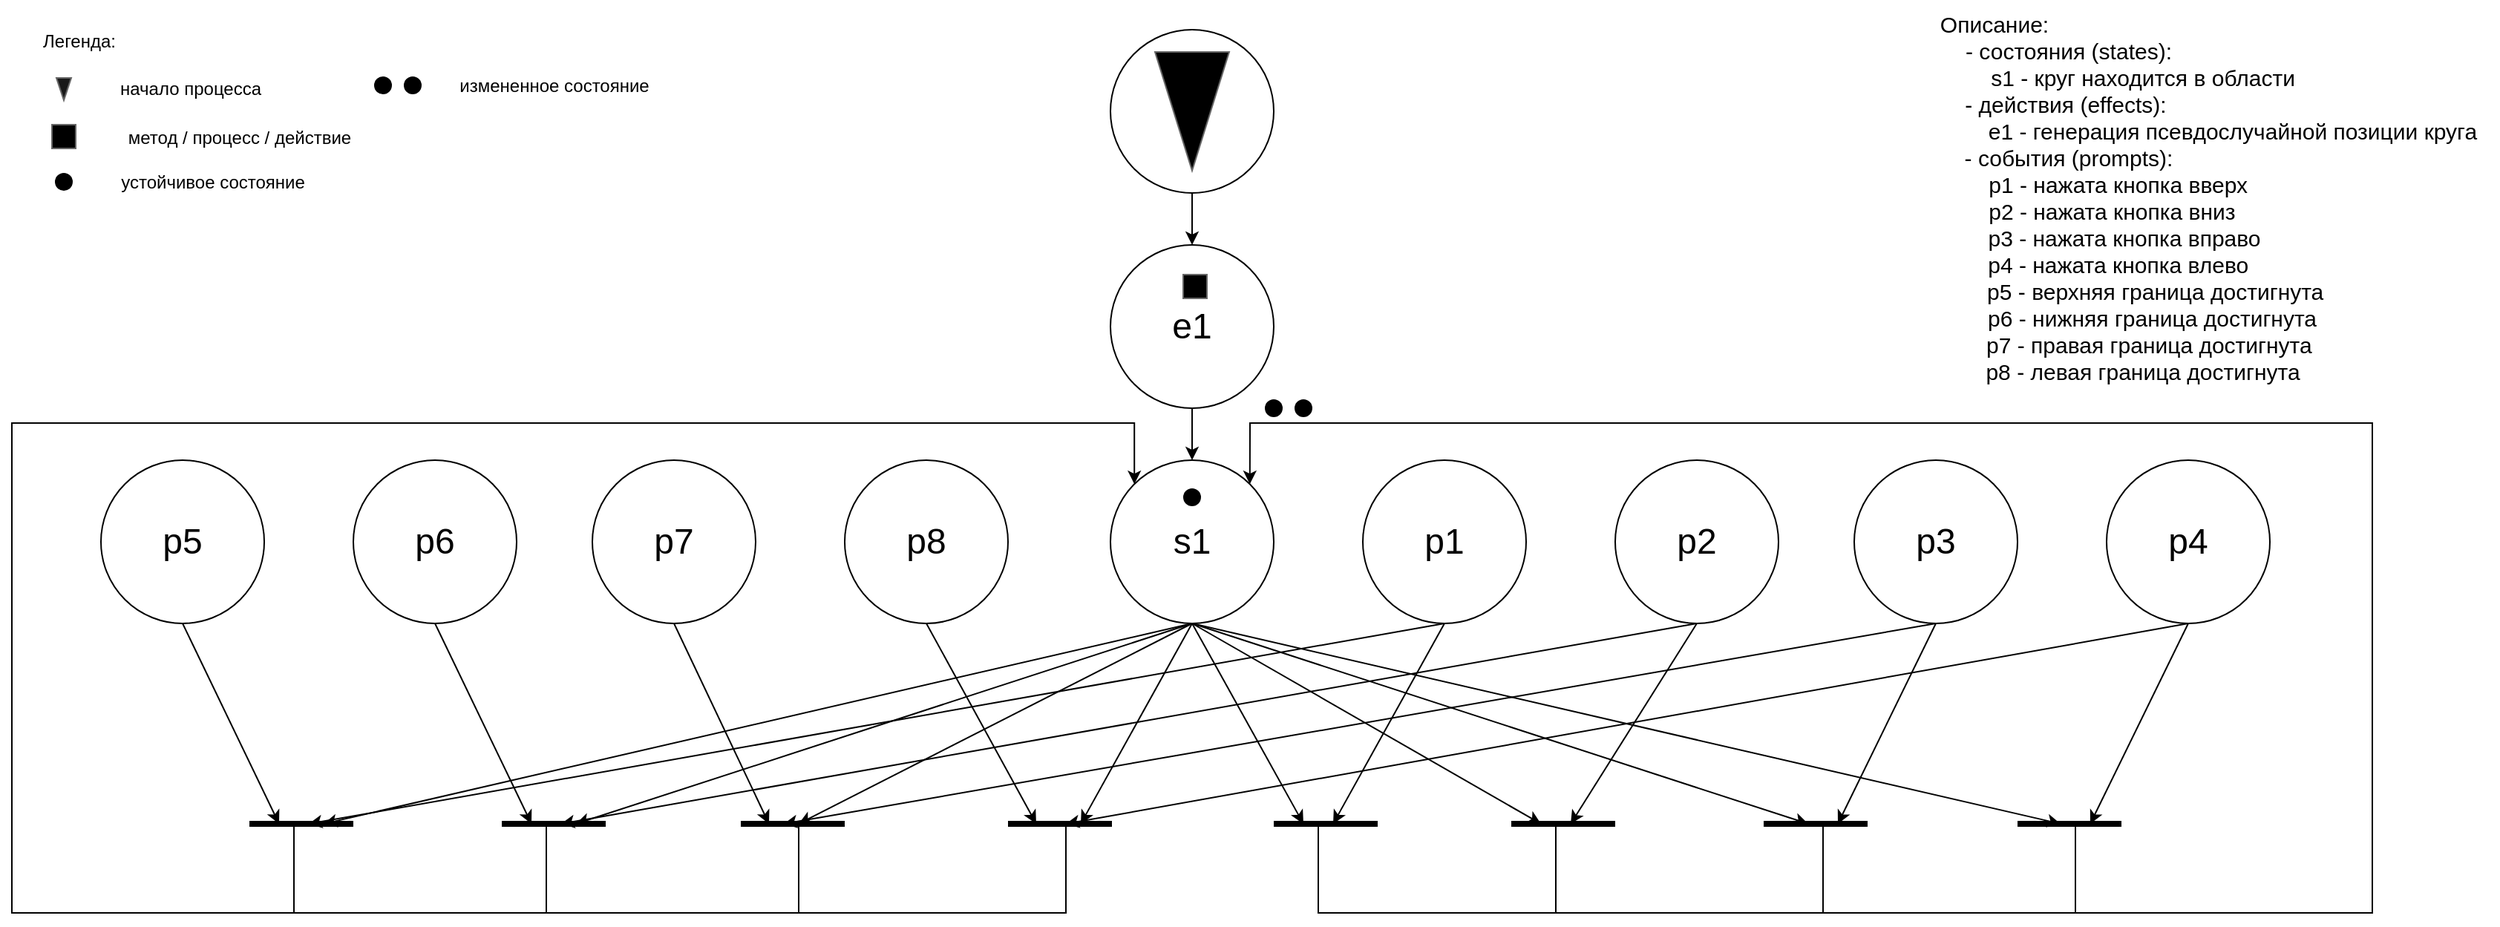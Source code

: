 <mxfile version="24.7.17">
  <diagram name="Page-1" id="yx9NatM-q8bEOVtMpky8">
    <mxGraphModel dx="887" dy="2706" grid="1" gridSize="10" guides="1" tooltips="1" connect="1" arrows="1" fold="1" page="1" pageScale="1" pageWidth="827" pageHeight="1169" background="none" math="0" shadow="0">
      <root>
        <mxCell id="0" />
        <mxCell id="1" parent="0" />
        <mxCell id="3wbWXxaWbpRCuTf0ScIF-45" style="edgeStyle=orthogonalEdgeStyle;rounded=0;orthogonalLoop=1;jettySize=auto;html=1;exitX=0.5;exitY=1;exitDx=0;exitDy=0;entryX=0.5;entryY=0;entryDx=0;entryDy=0;" edge="1" parent="1" source="3wbWXxaWbpRCuTf0ScIF-2" target="3wbWXxaWbpRCuTf0ScIF-6">
          <mxGeometry relative="1" as="geometry" />
        </mxCell>
        <mxCell id="3wbWXxaWbpRCuTf0ScIF-2" value="" style="ellipse;whiteSpace=wrap;html=1;aspect=fixed;labelBackgroundColor=default;" vertex="1" parent="1">
          <mxGeometry x="1980" y="-105" width="110" height="110" as="geometry" />
        </mxCell>
        <mxCell id="3wbWXxaWbpRCuTf0ScIF-1" value="" style="triangle;whiteSpace=wrap;html=1;direction=south;fillColor=#000000;fontColor=#333333;strokeColor=#666666;" vertex="1" parent="1">
          <mxGeometry x="2010" y="-90" width="50" height="80" as="geometry" />
        </mxCell>
        <mxCell id="3wbWXxaWbpRCuTf0ScIF-3" value="&lt;span style=&quot;font-size: 24px;&quot;&gt;s1&lt;/span&gt;" style="ellipse;whiteSpace=wrap;html=1;aspect=fixed;labelBackgroundColor=default;" vertex="1" parent="1">
          <mxGeometry x="1980" y="185" width="110" height="110" as="geometry" />
        </mxCell>
        <mxCell id="3wbWXxaWbpRCuTf0ScIF-4" value="" style="shape=waypoint;sketch=0;fillStyle=solid;size=6;pointerEvents=1;points=[];fillColor=none;resizable=0;rotatable=0;perimeter=centerPerimeter;snapToPoint=1;strokeWidth=4;" vertex="1" parent="1">
          <mxGeometry x="2025" y="200" width="20" height="20" as="geometry" />
        </mxCell>
        <mxCell id="3wbWXxaWbpRCuTf0ScIF-5" value="&lt;font style=&quot;font-size: 15px;&quot;&gt;Описание:&lt;/font&gt;&lt;div style=&quot;font-size: 15px;&quot;&gt;&lt;span style=&quot;background-color: initial;&quot;&gt;&lt;font style=&quot;font-size: 15px;&quot;&gt;&lt;span style=&quot;white-space: pre;&quot;&gt;&#x9;&lt;/span&gt;&lt;span style=&quot;white-space: pre;&quot;&gt;&#x9;&lt;/span&gt;&lt;span style=&quot;white-space: pre;&quot;&gt;&#x9;&lt;/span&gt;- состояния (states):&lt;br&gt;&lt;span style=&quot;white-space: pre;&quot;&gt;&#x9;&lt;/span&gt;&lt;span style=&quot;white-space: pre;&quot;&gt;&#x9;&lt;/span&gt;&lt;span style=&quot;white-space: pre;&quot;&gt;&#x9;&lt;/span&gt;&lt;span style=&quot;white-space: pre;&quot;&gt;&#x9;&lt;/span&gt;&lt;span style=&quot;white-space: pre;&quot;&gt;&#x9;&lt;/span&gt;&lt;span style=&quot;white-space: pre;&quot;&gt;&#x9;&lt;/span&gt;s1 - круг находится в области&lt;/font&gt;&lt;/span&gt;&lt;/div&gt;&lt;div style=&quot;font-size: 15px;&quot;&gt;&lt;span style=&quot;white-space: pre;&quot;&gt;&#x9;&lt;/span&gt;&lt;span style=&quot;white-space: pre;&quot;&gt;&#x9;&lt;/span&gt;&amp;nbsp; &amp;nbsp; &amp;nbsp; &amp;nbsp;- действия (effects):&lt;/div&gt;&lt;div style=&quot;font-size: 15px;&quot;&gt;&lt;span style=&quot;white-space: pre;&quot;&gt;&#x9;&lt;/span&gt;&lt;span style=&quot;white-space: pre;&quot;&gt;&#x9;&lt;/span&gt;&lt;span style=&quot;white-space: pre;&quot;&gt;&#x9;&lt;/span&gt;&lt;span style=&quot;white-space: pre;&quot;&gt;&#x9;&lt;/span&gt;&lt;span style=&quot;white-space: pre;&quot;&gt;&#x9;&lt;/span&gt;&lt;span style=&quot;white-space: pre;&quot;&gt;&#x9;&lt;/span&gt;&lt;span style=&quot;white-space: pre;&quot;&gt;&#x9;&lt;/span&gt;&lt;span style=&quot;white-space: pre;&quot;&gt;&#x9;&lt;/span&gt;&lt;span style=&quot;white-space: pre;&quot;&gt;&#x9;&lt;/span&gt;&amp;nbsp; &amp;nbsp; &amp;nbsp;e1 - генерация псевдослучайной позиции круга&lt;/div&gt;&lt;div style=&quot;font-size: 15px;&quot;&gt;&lt;span style=&quot;background-color: initial;&quot;&gt;&lt;font style=&quot;font-size: 15px;&quot;&gt;&lt;span style=&quot;white-space: pre;&quot;&gt;&#x9;&lt;/span&gt;&lt;span style=&quot;white-space: pre;&quot;&gt;&#x9;&lt;/span&gt;&lt;span style=&quot;white-space: pre;&quot;&gt;&#x9;&lt;/span&gt;- события (prompts):&lt;/font&gt;&lt;/span&gt;&lt;/div&gt;&lt;div style=&quot;font-size: 15px;&quot;&gt;&lt;span style=&quot;background-color: initial;&quot;&gt;&lt;font style=&quot;font-size: 15px;&quot;&gt;&lt;span style=&quot;white-space: pre;&quot;&gt;&#x9;&lt;/span&gt;&lt;span style=&quot;white-space: pre;&quot;&gt;&#x9;&lt;/span&gt;&lt;span style=&quot;white-space: pre;&quot;&gt;&#x9;&lt;/span&gt;&lt;span style=&quot;white-space: pre;&quot;&gt;&#x9;&lt;/span&gt;&lt;span style=&quot;white-space: pre;&quot;&gt;&#x9;&lt;/span&gt;р1 - нажата кнопка вверх&lt;br&gt;&lt;span style=&quot;white-space: pre;&quot;&gt;&#x9;&lt;/span&gt;&lt;span style=&quot;white-space: pre;&quot;&gt;&#x9;&lt;/span&gt;&lt;span style=&quot;white-space: pre;&quot;&gt;&#x9;&lt;/span&gt;&lt;span style=&quot;white-space: pre;&quot;&gt;&#x9;&lt;/span&gt;&amp;nbsp; &amp;nbsp; &amp;nbsp; р2 - нажата кнопка вниз&lt;br&gt;&lt;span style=&quot;white-space: pre;&quot;&gt;&#x9;&lt;/span&gt;&lt;span style=&quot;white-space: pre;&quot;&gt;&#x9;&lt;/span&gt;&lt;span style=&quot;white-space: pre;&quot;&gt;&#x9;&lt;/span&gt;&lt;span style=&quot;white-space: pre;&quot;&gt;&#x9;&lt;/span&gt;&lt;span style=&quot;white-space: pre;&quot;&gt;&#x9;&lt;/span&gt;&amp;nbsp; р3 - нажата кнопка вправо&lt;br&gt;&lt;span style=&quot;white-space: pre;&quot;&gt;&#x9;&lt;/span&gt;&lt;span style=&quot;white-space: pre;&quot;&gt;&#x9;&lt;/span&gt;&lt;span style=&quot;white-space: pre;&quot;&gt;&#x9;&lt;/span&gt;&lt;span style=&quot;white-space: pre;&quot;&gt;&#x9;&lt;/span&gt;&lt;span style=&quot;white-space: pre;&quot;&gt;&#x9;&lt;/span&gt;р4 - нажата кнопка влево&lt;br&gt;&lt;span style=&quot;white-space: pre;&quot;&gt;&#x9;&lt;/span&gt;&lt;span style=&quot;white-space: pre;&quot;&gt;&#x9;&lt;/span&gt;&lt;span style=&quot;white-space: pre;&quot;&gt;&#x9;&lt;/span&gt;&lt;span style=&quot;white-space: pre;&quot;&gt;&#x9;&lt;/span&gt;&lt;span style=&quot;white-space: pre;&quot;&gt;&#x9;&lt;/span&gt;&amp;nbsp; &lt;span style=&quot;white-space: pre;&quot;&gt;&#x9;&lt;/span&gt;&amp;nbsp; &amp;nbsp; р5 - верхняя граница достигнута&lt;br&gt;&lt;span style=&quot;white-space: pre;&quot;&gt;&#x9;&lt;/span&gt;&lt;span style=&quot;white-space: pre;&quot;&gt;&#x9;&lt;/span&gt;&lt;span style=&quot;white-space: pre;&quot;&gt;&#x9;&lt;/span&gt;&lt;span style=&quot;white-space: pre;&quot;&gt;&#x9;&lt;/span&gt;&amp;nbsp; &amp;nbsp;&lt;span style=&quot;white-space: pre;&quot;&gt;&#x9;&lt;/span&gt;&amp;nbsp; &amp;nbsp;&amp;nbsp;&lt;span style=&quot;white-space: pre;&quot;&gt;&#x9;&lt;/span&gt;&amp;nbsp; &amp;nbsp;р6 - нижняя граница достигнута&lt;br&gt;&lt;span style=&quot;white-space: pre;&quot;&gt;&lt;span style=&quot;white-space: pre;&quot;&gt;&#x9;&lt;/span&gt;&lt;span style=&quot;white-space: pre;&quot;&gt;&#x9;&lt;/span&gt;&lt;span style=&quot;white-space: pre;&quot;&gt;&#x9;&lt;/span&gt;&lt;span style=&quot;white-space: pre;&quot;&gt;&#x9;&lt;/span&gt;&lt;span style=&quot;white-space: pre;&quot;&gt;&#x9;&lt;/span&gt;&lt;span style=&quot;white-space: pre;&quot;&gt;&#x9;&lt;/span&gt;  &lt;/span&gt;р7 - правая граница достигнута&lt;/font&gt;&lt;/span&gt;&lt;/div&gt;&lt;div style=&quot;font-size: 15px;&quot;&gt;&lt;span style=&quot;background-color: initial;&quot;&gt;&lt;font style=&quot;font-size: 15px;&quot;&gt;&lt;span style=&quot;white-space: pre;&quot;&gt;&#x9;&lt;/span&gt;&lt;span style=&quot;white-space: pre;&quot;&gt;&#x9;&lt;/span&gt;&lt;span style=&quot;white-space: pre;&quot;&gt;&#x9;&lt;/span&gt;&lt;span style=&quot;white-space: pre;&quot;&gt;&#x9;&lt;/span&gt;&lt;span style=&quot;white-space: pre;&quot;&gt;&#x9;&lt;/span&gt;&lt;span style=&quot;white-space: pre;&quot;&gt;&#x9;&lt;/span&gt;p8 - левая граница достигнута&lt;br&gt;&lt;br&gt;&lt;br&gt;&lt;/font&gt;&lt;/span&gt;&lt;div&gt;&lt;br&gt;&lt;/div&gt;&lt;/div&gt;" style="text;html=1;align=center;verticalAlign=middle;resizable=0;points=[];autosize=1;strokeColor=none;fillColor=none;" vertex="1" parent="1">
          <mxGeometry x="2235" y="-125" width="680" height="320" as="geometry" />
        </mxCell>
        <mxCell id="3wbWXxaWbpRCuTf0ScIF-46" style="edgeStyle=orthogonalEdgeStyle;rounded=0;orthogonalLoop=1;jettySize=auto;html=1;exitX=0.5;exitY=1;exitDx=0;exitDy=0;entryX=0.5;entryY=0;entryDx=0;entryDy=0;" edge="1" parent="1" source="3wbWXxaWbpRCuTf0ScIF-6" target="3wbWXxaWbpRCuTf0ScIF-3">
          <mxGeometry relative="1" as="geometry" />
        </mxCell>
        <mxCell id="3wbWXxaWbpRCuTf0ScIF-48" style="edgeStyle=orthogonalEdgeStyle;rounded=0;orthogonalLoop=1;jettySize=auto;html=1;exitX=0;exitY=0;exitDx=0;exitDy=0;startArrow=classic;startFill=1;endArrow=none;endFill=0;" edge="1" parent="1" source="3wbWXxaWbpRCuTf0ScIF-3">
          <mxGeometry relative="1" as="geometry">
            <mxPoint x="1430" y="430" as="targetPoint" />
            <Array as="points">
              <mxPoint x="1996" y="160" />
              <mxPoint x="1240" y="160" />
              <mxPoint x="1240" y="490" />
              <mxPoint x="1430" y="490" />
            </Array>
          </mxGeometry>
        </mxCell>
        <mxCell id="3wbWXxaWbpRCuTf0ScIF-6" value="&lt;span style=&quot;font-size: 24px;&quot;&gt;e1&lt;/span&gt;" style="ellipse;whiteSpace=wrap;html=1;aspect=fixed;labelBackgroundColor=default;" vertex="1" parent="1">
          <mxGeometry x="1980" y="40" width="110" height="110" as="geometry" />
        </mxCell>
        <mxCell id="3wbWXxaWbpRCuTf0ScIF-7" value="" style="whiteSpace=wrap;html=1;aspect=fixed;fillColor=#000000;fontColor=#333333;strokeColor=#666666;" vertex="1" parent="1">
          <mxGeometry x="2029" y="60" width="16" height="16" as="geometry" />
        </mxCell>
        <mxCell id="3wbWXxaWbpRCuTf0ScIF-8" value="&lt;span style=&quot;font-size: 24px;&quot;&gt;p1&lt;/span&gt;" style="ellipse;whiteSpace=wrap;html=1;aspect=fixed;labelBackgroundColor=default;" vertex="1" parent="1">
          <mxGeometry x="2150" y="185" width="110" height="110" as="geometry" />
        </mxCell>
        <mxCell id="3wbWXxaWbpRCuTf0ScIF-9" value="&lt;span style=&quot;font-size: 24px;&quot;&gt;p2&lt;/span&gt;" style="ellipse;whiteSpace=wrap;html=1;aspect=fixed;labelBackgroundColor=default;" vertex="1" parent="1">
          <mxGeometry x="2320" y="185" width="110" height="110" as="geometry" />
        </mxCell>
        <mxCell id="3wbWXxaWbpRCuTf0ScIF-10" value="&lt;span style=&quot;font-size: 24px;&quot;&gt;p3&lt;/span&gt;" style="ellipse;whiteSpace=wrap;html=1;aspect=fixed;labelBackgroundColor=default;" vertex="1" parent="1">
          <mxGeometry x="2481" y="185" width="110" height="110" as="geometry" />
        </mxCell>
        <mxCell id="3wbWXxaWbpRCuTf0ScIF-11" value="&lt;span style=&quot;font-size: 24px;&quot;&gt;p4&lt;/span&gt;" style="ellipse;whiteSpace=wrap;html=1;aspect=fixed;labelBackgroundColor=default;" vertex="1" parent="1">
          <mxGeometry x="2651" y="185" width="110" height="110" as="geometry" />
        </mxCell>
        <mxCell id="3wbWXxaWbpRCuTf0ScIF-12" value="&lt;span style=&quot;font-size: 24px;&quot;&gt;p5&lt;/span&gt;" style="ellipse;whiteSpace=wrap;html=1;aspect=fixed;labelBackgroundColor=default;" vertex="1" parent="1">
          <mxGeometry x="1300" y="185" width="110" height="110" as="geometry" />
        </mxCell>
        <mxCell id="3wbWXxaWbpRCuTf0ScIF-13" value="&lt;span style=&quot;font-size: 24px;&quot;&gt;p6&lt;/span&gt;" style="ellipse;whiteSpace=wrap;html=1;aspect=fixed;labelBackgroundColor=default;" vertex="1" parent="1">
          <mxGeometry x="1470" y="185" width="110" height="110" as="geometry" />
        </mxCell>
        <mxCell id="3wbWXxaWbpRCuTf0ScIF-14" value="&lt;span style=&quot;font-size: 24px;&quot;&gt;p7&lt;/span&gt;" style="ellipse;whiteSpace=wrap;html=1;aspect=fixed;labelBackgroundColor=default;" vertex="1" parent="1">
          <mxGeometry x="1631" y="185" width="110" height="110" as="geometry" />
        </mxCell>
        <mxCell id="3wbWXxaWbpRCuTf0ScIF-15" value="&lt;span style=&quot;font-size: 24px;&quot;&gt;p8&lt;/span&gt;" style="ellipse;whiteSpace=wrap;html=1;aspect=fixed;labelBackgroundColor=default;" vertex="1" parent="1">
          <mxGeometry x="1801" y="185" width="110" height="110" as="geometry" />
        </mxCell>
        <mxCell id="3wbWXxaWbpRCuTf0ScIF-16" value="" style="endArrow=none;html=1;rounded=0;fontSize=29;fontStyle=0;spacing=4;strokeWidth=4;" edge="1" parent="1">
          <mxGeometry width="50" height="50" relative="1" as="geometry">
            <mxPoint x="1400" y="430" as="sourcePoint" />
            <mxPoint x="1470" y="430" as="targetPoint" />
          </mxGeometry>
        </mxCell>
        <mxCell id="3wbWXxaWbpRCuTf0ScIF-17" value="" style="endArrow=none;html=1;rounded=0;fontSize=29;fontStyle=0;spacing=4;strokeWidth=4;" edge="1" parent="1">
          <mxGeometry width="50" height="50" relative="1" as="geometry">
            <mxPoint x="1570" y="430" as="sourcePoint" />
            <mxPoint x="1640" y="430" as="targetPoint" />
          </mxGeometry>
        </mxCell>
        <mxCell id="3wbWXxaWbpRCuTf0ScIF-18" value="" style="endArrow=none;html=1;rounded=0;fontSize=29;fontStyle=0;spacing=4;strokeWidth=4;" edge="1" parent="1">
          <mxGeometry width="50" height="50" relative="1" as="geometry">
            <mxPoint x="1731" y="430" as="sourcePoint" />
            <mxPoint x="1801" y="430" as="targetPoint" />
          </mxGeometry>
        </mxCell>
        <mxCell id="3wbWXxaWbpRCuTf0ScIF-19" value="" style="endArrow=none;html=1;rounded=0;fontSize=29;fontStyle=0;spacing=4;strokeWidth=4;" edge="1" parent="1">
          <mxGeometry width="50" height="50" relative="1" as="geometry">
            <mxPoint x="1911" y="430" as="sourcePoint" />
            <mxPoint x="1981" y="430" as="targetPoint" />
          </mxGeometry>
        </mxCell>
        <mxCell id="3wbWXxaWbpRCuTf0ScIF-20" value="" style="endArrow=none;html=1;rounded=0;fontSize=29;fontStyle=0;spacing=4;strokeWidth=4;" edge="1" parent="1">
          <mxGeometry width="50" height="50" relative="1" as="geometry">
            <mxPoint x="2090" y="430" as="sourcePoint" />
            <mxPoint x="2160" y="430" as="targetPoint" />
          </mxGeometry>
        </mxCell>
        <mxCell id="3wbWXxaWbpRCuTf0ScIF-21" value="" style="endArrow=none;html=1;rounded=0;fontSize=29;fontStyle=0;spacing=4;strokeWidth=4;" edge="1" parent="1">
          <mxGeometry width="50" height="50" relative="1" as="geometry">
            <mxPoint x="2250" y="430" as="sourcePoint" />
            <mxPoint x="2320" y="430" as="targetPoint" />
          </mxGeometry>
        </mxCell>
        <mxCell id="3wbWXxaWbpRCuTf0ScIF-22" value="" style="endArrow=none;html=1;rounded=0;fontSize=29;fontStyle=0;spacing=4;strokeWidth=4;" edge="1" parent="1">
          <mxGeometry width="50" height="50" relative="1" as="geometry">
            <mxPoint x="2420" y="430" as="sourcePoint" />
            <mxPoint x="2490" y="430" as="targetPoint" />
          </mxGeometry>
        </mxCell>
        <mxCell id="3wbWXxaWbpRCuTf0ScIF-23" value="" style="endArrow=none;html=1;rounded=0;fontSize=29;fontStyle=0;spacing=4;strokeWidth=4;" edge="1" parent="1">
          <mxGeometry width="50" height="50" relative="1" as="geometry">
            <mxPoint x="2591" y="430" as="sourcePoint" />
            <mxPoint x="2661" y="430" as="targetPoint" />
          </mxGeometry>
        </mxCell>
        <mxCell id="3wbWXxaWbpRCuTf0ScIF-24" value="" style="endArrow=classic;html=1;rounded=0;exitX=0.5;exitY=1;exitDx=0;exitDy=0;" edge="1" parent="1" source="3wbWXxaWbpRCuTf0ScIF-3">
          <mxGeometry width="50" height="50" relative="1" as="geometry">
            <mxPoint x="2340" y="220" as="sourcePoint" />
            <mxPoint x="2620" y="430" as="targetPoint" />
          </mxGeometry>
        </mxCell>
        <mxCell id="3wbWXxaWbpRCuTf0ScIF-25" value="" style="endArrow=classic;html=1;rounded=0;exitX=0.5;exitY=1;exitDx=0;exitDy=0;" edge="1" parent="1" source="3wbWXxaWbpRCuTf0ScIF-3">
          <mxGeometry width="50" height="50" relative="1" as="geometry">
            <mxPoint x="2340" y="220" as="sourcePoint" />
            <mxPoint x="2450" y="430" as="targetPoint" />
          </mxGeometry>
        </mxCell>
        <mxCell id="3wbWXxaWbpRCuTf0ScIF-26" value="" style="endArrow=classic;html=1;rounded=0;exitX=0.5;exitY=1;exitDx=0;exitDy=0;" edge="1" parent="1" source="3wbWXxaWbpRCuTf0ScIF-3">
          <mxGeometry width="50" height="50" relative="1" as="geometry">
            <mxPoint x="2340" y="220" as="sourcePoint" />
            <mxPoint x="2270" y="430" as="targetPoint" />
          </mxGeometry>
        </mxCell>
        <mxCell id="3wbWXxaWbpRCuTf0ScIF-27" value="" style="endArrow=classic;html=1;rounded=0;exitX=0.5;exitY=1;exitDx=0;exitDy=0;" edge="1" parent="1" source="3wbWXxaWbpRCuTf0ScIF-3">
          <mxGeometry width="50" height="50" relative="1" as="geometry">
            <mxPoint x="2340" y="220" as="sourcePoint" />
            <mxPoint x="2110" y="430" as="targetPoint" />
          </mxGeometry>
        </mxCell>
        <mxCell id="3wbWXxaWbpRCuTf0ScIF-28" value="" style="endArrow=classic;html=1;rounded=0;exitX=0.5;exitY=1;exitDx=0;exitDy=0;" edge="1" parent="1" source="3wbWXxaWbpRCuTf0ScIF-8">
          <mxGeometry width="50" height="50" relative="1" as="geometry">
            <mxPoint x="2230" y="380" as="sourcePoint" />
            <mxPoint x="2130" y="430" as="targetPoint" />
          </mxGeometry>
        </mxCell>
        <mxCell id="3wbWXxaWbpRCuTf0ScIF-29" value="" style="endArrow=classic;html=1;rounded=0;exitX=0.5;exitY=1;exitDx=0;exitDy=0;" edge="1" parent="1" source="3wbWXxaWbpRCuTf0ScIF-9">
          <mxGeometry width="50" height="50" relative="1" as="geometry">
            <mxPoint x="2230" y="380" as="sourcePoint" />
            <mxPoint x="2290" y="430" as="targetPoint" />
          </mxGeometry>
        </mxCell>
        <mxCell id="3wbWXxaWbpRCuTf0ScIF-30" value="" style="endArrow=classic;html=1;rounded=0;exitX=0.5;exitY=1;exitDx=0;exitDy=0;" edge="1" parent="1" source="3wbWXxaWbpRCuTf0ScIF-10">
          <mxGeometry width="50" height="50" relative="1" as="geometry">
            <mxPoint x="2230" y="380" as="sourcePoint" />
            <mxPoint x="2470" y="430" as="targetPoint" />
          </mxGeometry>
        </mxCell>
        <mxCell id="3wbWXxaWbpRCuTf0ScIF-31" value="" style="endArrow=classic;html=1;rounded=0;exitX=0.5;exitY=1;exitDx=0;exitDy=0;" edge="1" parent="1" source="3wbWXxaWbpRCuTf0ScIF-11">
          <mxGeometry width="50" height="50" relative="1" as="geometry">
            <mxPoint x="2230" y="380" as="sourcePoint" />
            <mxPoint x="2640" y="430" as="targetPoint" />
          </mxGeometry>
        </mxCell>
        <mxCell id="3wbWXxaWbpRCuTf0ScIF-32" value="" style="endArrow=classic;html=1;rounded=0;exitX=0.5;exitY=1;exitDx=0;exitDy=0;" edge="1" parent="1" source="3wbWXxaWbpRCuTf0ScIF-3">
          <mxGeometry width="50" height="50" relative="1" as="geometry">
            <mxPoint x="2010" y="380" as="sourcePoint" />
            <mxPoint x="1960" y="430" as="targetPoint" />
          </mxGeometry>
        </mxCell>
        <mxCell id="3wbWXxaWbpRCuTf0ScIF-33" value="" style="endArrow=classic;html=1;rounded=0;exitX=0.5;exitY=1;exitDx=0;exitDy=0;" edge="1" parent="1" source="3wbWXxaWbpRCuTf0ScIF-3">
          <mxGeometry width="50" height="50" relative="1" as="geometry">
            <mxPoint x="2010" y="380" as="sourcePoint" />
            <mxPoint x="1450" y="430" as="targetPoint" />
          </mxGeometry>
        </mxCell>
        <mxCell id="3wbWXxaWbpRCuTf0ScIF-34" value="" style="endArrow=classic;html=1;rounded=0;exitX=0.5;exitY=1;exitDx=0;exitDy=0;" edge="1" parent="1" source="3wbWXxaWbpRCuTf0ScIF-3">
          <mxGeometry width="50" height="50" relative="1" as="geometry">
            <mxPoint x="2010" y="380" as="sourcePoint" />
            <mxPoint x="1620" y="430" as="targetPoint" />
          </mxGeometry>
        </mxCell>
        <mxCell id="3wbWXxaWbpRCuTf0ScIF-35" value="" style="endArrow=classic;html=1;rounded=0;exitX=0.5;exitY=1;exitDx=0;exitDy=0;" edge="1" parent="1" source="3wbWXxaWbpRCuTf0ScIF-3">
          <mxGeometry width="50" height="50" relative="1" as="geometry">
            <mxPoint x="2010" y="380" as="sourcePoint" />
            <mxPoint x="1770" y="430" as="targetPoint" />
          </mxGeometry>
        </mxCell>
        <mxCell id="3wbWXxaWbpRCuTf0ScIF-36" value="" style="endArrow=classic;html=1;rounded=0;exitX=0.5;exitY=1;exitDx=0;exitDy=0;" edge="1" parent="1" source="3wbWXxaWbpRCuTf0ScIF-12">
          <mxGeometry width="50" height="50" relative="1" as="geometry">
            <mxPoint x="1770" y="380" as="sourcePoint" />
            <mxPoint x="1420" y="430" as="targetPoint" />
          </mxGeometry>
        </mxCell>
        <mxCell id="3wbWXxaWbpRCuTf0ScIF-37" value="" style="endArrow=classic;html=1;rounded=0;exitX=0.5;exitY=1;exitDx=0;exitDy=0;" edge="1" parent="1" source="3wbWXxaWbpRCuTf0ScIF-8">
          <mxGeometry width="50" height="50" relative="1" as="geometry">
            <mxPoint x="1840" y="380" as="sourcePoint" />
            <mxPoint x="1440" y="430" as="targetPoint" />
          </mxGeometry>
        </mxCell>
        <mxCell id="3wbWXxaWbpRCuTf0ScIF-38" value="" style="endArrow=classic;html=1;rounded=0;exitX=0.5;exitY=1;exitDx=0;exitDy=0;" edge="1" parent="1" source="3wbWXxaWbpRCuTf0ScIF-13">
          <mxGeometry width="50" height="50" relative="1" as="geometry">
            <mxPoint x="1890" y="380" as="sourcePoint" />
            <mxPoint x="1590" y="430" as="targetPoint" />
          </mxGeometry>
        </mxCell>
        <mxCell id="3wbWXxaWbpRCuTf0ScIF-39" value="" style="endArrow=classic;html=1;rounded=0;exitX=0.5;exitY=1;exitDx=0;exitDy=0;" edge="1" parent="1" source="3wbWXxaWbpRCuTf0ScIF-9">
          <mxGeometry width="50" height="50" relative="1" as="geometry">
            <mxPoint x="1890" y="380" as="sourcePoint" />
            <mxPoint x="1610" y="430" as="targetPoint" />
          </mxGeometry>
        </mxCell>
        <mxCell id="3wbWXxaWbpRCuTf0ScIF-40" value="" style="endArrow=classic;html=1;rounded=0;exitX=0.5;exitY=1;exitDx=0;exitDy=0;" edge="1" parent="1" source="3wbWXxaWbpRCuTf0ScIF-14">
          <mxGeometry width="50" height="50" relative="1" as="geometry">
            <mxPoint x="1890" y="380" as="sourcePoint" />
            <mxPoint x="1750" y="430" as="targetPoint" />
          </mxGeometry>
        </mxCell>
        <mxCell id="3wbWXxaWbpRCuTf0ScIF-41" value="" style="endArrow=classic;html=1;rounded=0;exitX=0.5;exitY=1;exitDx=0;exitDy=0;" edge="1" parent="1" source="3wbWXxaWbpRCuTf0ScIF-10">
          <mxGeometry width="50" height="50" relative="1" as="geometry">
            <mxPoint x="2130" y="380" as="sourcePoint" />
            <mxPoint x="1760" y="430" as="targetPoint" />
          </mxGeometry>
        </mxCell>
        <mxCell id="3wbWXxaWbpRCuTf0ScIF-42" value="" style="endArrow=classic;html=1;rounded=0;exitX=0.5;exitY=1;exitDx=0;exitDy=0;" edge="1" parent="1" source="3wbWXxaWbpRCuTf0ScIF-15">
          <mxGeometry width="50" height="50" relative="1" as="geometry">
            <mxPoint x="2210" y="380" as="sourcePoint" />
            <mxPoint x="1930" y="430" as="targetPoint" />
          </mxGeometry>
        </mxCell>
        <mxCell id="3wbWXxaWbpRCuTf0ScIF-43" value="" style="endArrow=classic;html=1;rounded=0;exitX=0.5;exitY=1;exitDx=0;exitDy=0;" edge="1" parent="1" source="3wbWXxaWbpRCuTf0ScIF-11">
          <mxGeometry width="50" height="50" relative="1" as="geometry">
            <mxPoint x="2210" y="380" as="sourcePoint" />
            <mxPoint x="1950" y="430" as="targetPoint" />
          </mxGeometry>
        </mxCell>
        <mxCell id="3wbWXxaWbpRCuTf0ScIF-49" value="" style="endArrow=none;html=1;rounded=0;" edge="1" parent="1">
          <mxGeometry width="50" height="50" relative="1" as="geometry">
            <mxPoint x="1600" y="430" as="sourcePoint" />
            <mxPoint x="1430" y="490" as="targetPoint" />
            <Array as="points">
              <mxPoint x="1600" y="490" />
            </Array>
          </mxGeometry>
        </mxCell>
        <mxCell id="3wbWXxaWbpRCuTf0ScIF-50" value="" style="endArrow=none;html=1;rounded=0;" edge="1" parent="1">
          <mxGeometry width="50" height="50" relative="1" as="geometry">
            <mxPoint x="1770" y="430" as="sourcePoint" />
            <mxPoint x="1600" y="490" as="targetPoint" />
            <Array as="points">
              <mxPoint x="1770" y="490" />
            </Array>
          </mxGeometry>
        </mxCell>
        <mxCell id="3wbWXxaWbpRCuTf0ScIF-51" value="" style="endArrow=none;html=1;rounded=0;" edge="1" parent="1">
          <mxGeometry width="50" height="50" relative="1" as="geometry">
            <mxPoint x="1950" y="430" as="sourcePoint" />
            <mxPoint x="1770" y="490" as="targetPoint" />
            <Array as="points">
              <mxPoint x="1950" y="490" />
            </Array>
          </mxGeometry>
        </mxCell>
        <mxCell id="3wbWXxaWbpRCuTf0ScIF-52" value="" style="endArrow=classic;html=1;rounded=0;entryX=1;entryY=0;entryDx=0;entryDy=0;" edge="1" parent="1" target="3wbWXxaWbpRCuTf0ScIF-3">
          <mxGeometry width="50" height="50" relative="1" as="geometry">
            <mxPoint x="2630" y="430" as="sourcePoint" />
            <mxPoint x="2350" y="320" as="targetPoint" />
            <Array as="points">
              <mxPoint x="2630" y="490" />
              <mxPoint x="2830" y="490" />
              <mxPoint x="2830" y="430" />
              <mxPoint x="2830" y="160" />
              <mxPoint x="2630" y="160" />
              <mxPoint x="2074" y="160" />
            </Array>
          </mxGeometry>
        </mxCell>
        <mxCell id="3wbWXxaWbpRCuTf0ScIF-53" value="" style="endArrow=none;html=1;rounded=0;" edge="1" parent="1">
          <mxGeometry width="50" height="50" relative="1" as="geometry">
            <mxPoint x="2460" y="430" as="sourcePoint" />
            <mxPoint x="2630" y="490" as="targetPoint" />
            <Array as="points">
              <mxPoint x="2460" y="490" />
            </Array>
          </mxGeometry>
        </mxCell>
        <mxCell id="3wbWXxaWbpRCuTf0ScIF-54" value="" style="endArrow=none;html=1;rounded=0;" edge="1" parent="1">
          <mxGeometry width="50" height="50" relative="1" as="geometry">
            <mxPoint x="2460" y="490" as="sourcePoint" />
            <mxPoint x="2280" y="430" as="targetPoint" />
            <Array as="points">
              <mxPoint x="2280" y="490" />
            </Array>
          </mxGeometry>
        </mxCell>
        <mxCell id="3wbWXxaWbpRCuTf0ScIF-55" value="" style="endArrow=none;html=1;rounded=0;" edge="1" parent="1">
          <mxGeometry width="50" height="50" relative="1" as="geometry">
            <mxPoint x="2120" y="430" as="sourcePoint" />
            <mxPoint x="2280" y="490" as="targetPoint" />
            <Array as="points">
              <mxPoint x="2120" y="490" />
            </Array>
          </mxGeometry>
        </mxCell>
        <mxCell id="3wbWXxaWbpRCuTf0ScIF-56" value="" style="shape=waypoint;sketch=0;fillStyle=solid;size=6;pointerEvents=1;points=[];fillColor=none;resizable=0;rotatable=0;perimeter=centerPerimeter;snapToPoint=1;strokeWidth=4;" vertex="1" parent="1">
          <mxGeometry x="2080" y="140" width="20" height="20" as="geometry" />
        </mxCell>
        <mxCell id="3wbWXxaWbpRCuTf0ScIF-57" value="" style="shape=waypoint;sketch=0;fillStyle=solid;size=6;pointerEvents=1;points=[];fillColor=none;resizable=0;rotatable=0;perimeter=centerPerimeter;snapToPoint=1;strokeWidth=4;" vertex="1" parent="1">
          <mxGeometry x="2100" y="140" width="20" height="20" as="geometry" />
        </mxCell>
        <mxCell id="3wbWXxaWbpRCuTf0ScIF-58" value="Легенда:" style="text;html=1;align=center;verticalAlign=middle;resizable=0;points=[];autosize=1;strokeColor=none;fillColor=none;" vertex="1" parent="1">
          <mxGeometry x="1250" y="-112.5" width="70" height="30" as="geometry" />
        </mxCell>
        <mxCell id="3wbWXxaWbpRCuTf0ScIF-59" value="" style="triangle;whiteSpace=wrap;html=1;direction=south;fillColor=#191919;fontColor=#333333;strokeColor=#666666;" vertex="1" parent="1">
          <mxGeometry x="1270" y="-72.5" width="10" height="15" as="geometry" />
        </mxCell>
        <mxCell id="3wbWXxaWbpRCuTf0ScIF-60" value="начало процесса" style="text;html=1;align=center;verticalAlign=middle;resizable=0;points=[];autosize=1;strokeColor=none;fillColor=none;" vertex="1" parent="1">
          <mxGeometry x="1300" y="-80" width="120" height="30" as="geometry" />
        </mxCell>
        <mxCell id="3wbWXxaWbpRCuTf0ScIF-63" value="" style="shape=waypoint;sketch=0;fillStyle=solid;size=6;pointerEvents=1;points=[];fillColor=none;resizable=0;rotatable=0;perimeter=centerPerimeter;snapToPoint=1;strokeWidth=4;" vertex="1" parent="1">
          <mxGeometry x="1265" y="-12.5" width="20" height="20" as="geometry" />
        </mxCell>
        <mxCell id="3wbWXxaWbpRCuTf0ScIF-64" value="устойчивое состояние" style="text;html=1;align=center;verticalAlign=middle;resizable=0;points=[];autosize=1;strokeColor=none;fillColor=none;" vertex="1" parent="1">
          <mxGeometry x="1300" y="-17.5" width="150" height="30" as="geometry" />
        </mxCell>
        <mxCell id="3wbWXxaWbpRCuTf0ScIF-65" value="" style="shape=waypoint;sketch=0;fillStyle=solid;size=6;pointerEvents=1;points=[];fillColor=none;resizable=0;rotatable=0;perimeter=centerPerimeter;snapToPoint=1;strokeWidth=4;" vertex="1" parent="1">
          <mxGeometry x="1480" y="-77.5" width="20" height="20" as="geometry" />
        </mxCell>
        <mxCell id="3wbWXxaWbpRCuTf0ScIF-66" value="" style="shape=waypoint;sketch=0;fillStyle=solid;size=6;pointerEvents=1;points=[];fillColor=none;resizable=0;rotatable=0;perimeter=centerPerimeter;snapToPoint=1;strokeWidth=4;" vertex="1" parent="1">
          <mxGeometry x="1500" y="-77.5" width="20" height="20" as="geometry" />
        </mxCell>
        <mxCell id="3wbWXxaWbpRCuTf0ScIF-67" value="измененное состояние" style="text;html=1;align=center;verticalAlign=middle;resizable=0;points=[];autosize=1;strokeColor=none;fillColor=none;" vertex="1" parent="1">
          <mxGeometry x="1530" y="-82.5" width="150" height="30" as="geometry" />
        </mxCell>
        <mxCell id="3wbWXxaWbpRCuTf0ScIF-68" value="" style="whiteSpace=wrap;html=1;aspect=fixed;fillColor=#000000;fontColor=#333333;strokeColor=#666666;" vertex="1" parent="1">
          <mxGeometry x="1267" y="-41" width="16" height="16" as="geometry" />
        </mxCell>
        <mxCell id="3wbWXxaWbpRCuTf0ScIF-69" value="метод / процесс / действие" style="text;html=1;align=center;verticalAlign=middle;resizable=0;points=[];autosize=1;strokeColor=none;fillColor=none;" vertex="1" parent="1">
          <mxGeometry x="1303" y="-47.5" width="180" height="30" as="geometry" />
        </mxCell>
      </root>
    </mxGraphModel>
  </diagram>
</mxfile>
